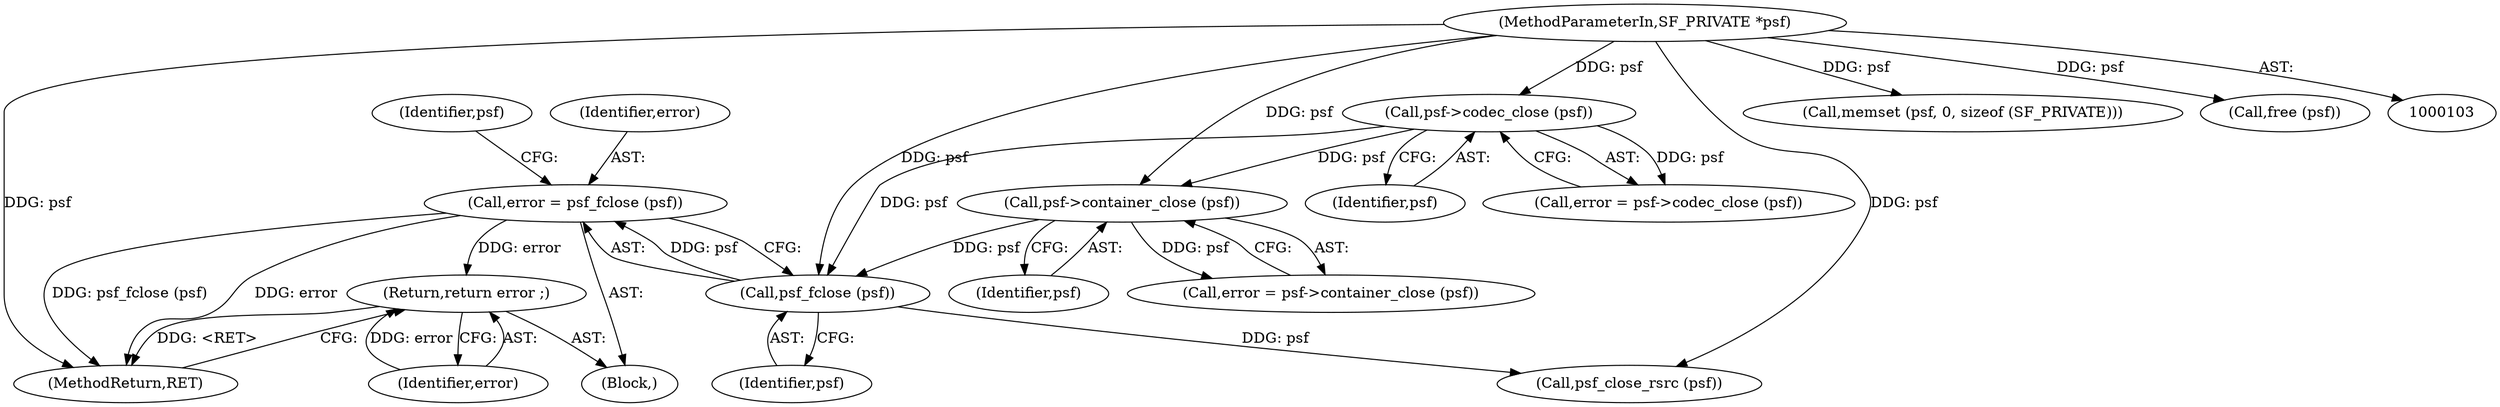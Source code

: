 digraph "0_libsndfile_708e996c87c5fae77b104ccfeb8f6db784c32074_18@API" {
"1000133" [label="(Call,error = psf_fclose (psf))"];
"1000135" [label="(Call,psf_fclose (psf))"];
"1000131" [label="(Call,psf->container_close (psf))"];
"1000118" [label="(Call,psf->codec_close (psf))"];
"1000104" [label="(MethodParameterIn,SF_PRIVATE *psf)"];
"1000251" [label="(Return,return error ;)"];
"1000133" [label="(Call,error = psf_fclose (psf))"];
"1000253" [label="(MethodReturn,RET)"];
"1000135" [label="(Call,psf_fclose (psf))"];
"1000129" [label="(Call,error = psf->container_close (psf))"];
"1000134" [label="(Identifier,error)"];
"1000137" [label="(Call,psf_close_rsrc (psf))"];
"1000244" [label="(Call,memset (psf, 0, sizeof (SF_PRIVATE)))"];
"1000249" [label="(Call,free (psf))"];
"1000252" [label="(Identifier,error)"];
"1000104" [label="(MethodParameterIn,SF_PRIVATE *psf)"];
"1000138" [label="(Identifier,psf)"];
"1000119" [label="(Identifier,psf)"];
"1000105" [label="(Block,)"];
"1000131" [label="(Call,psf->container_close (psf))"];
"1000132" [label="(Identifier,psf)"];
"1000116" [label="(Call,error = psf->codec_close (psf))"];
"1000118" [label="(Call,psf->codec_close (psf))"];
"1000251" [label="(Return,return error ;)"];
"1000136" [label="(Identifier,psf)"];
"1000133" -> "1000105"  [label="AST: "];
"1000133" -> "1000135"  [label="CFG: "];
"1000134" -> "1000133"  [label="AST: "];
"1000135" -> "1000133"  [label="AST: "];
"1000138" -> "1000133"  [label="CFG: "];
"1000133" -> "1000253"  [label="DDG: error"];
"1000133" -> "1000253"  [label="DDG: psf_fclose (psf)"];
"1000135" -> "1000133"  [label="DDG: psf"];
"1000133" -> "1000251"  [label="DDG: error"];
"1000135" -> "1000136"  [label="CFG: "];
"1000136" -> "1000135"  [label="AST: "];
"1000131" -> "1000135"  [label="DDG: psf"];
"1000118" -> "1000135"  [label="DDG: psf"];
"1000104" -> "1000135"  [label="DDG: psf"];
"1000135" -> "1000137"  [label="DDG: psf"];
"1000131" -> "1000129"  [label="AST: "];
"1000131" -> "1000132"  [label="CFG: "];
"1000132" -> "1000131"  [label="AST: "];
"1000129" -> "1000131"  [label="CFG: "];
"1000131" -> "1000129"  [label="DDG: psf"];
"1000118" -> "1000131"  [label="DDG: psf"];
"1000104" -> "1000131"  [label="DDG: psf"];
"1000118" -> "1000116"  [label="AST: "];
"1000118" -> "1000119"  [label="CFG: "];
"1000119" -> "1000118"  [label="AST: "];
"1000116" -> "1000118"  [label="CFG: "];
"1000118" -> "1000116"  [label="DDG: psf"];
"1000104" -> "1000118"  [label="DDG: psf"];
"1000104" -> "1000103"  [label="AST: "];
"1000104" -> "1000253"  [label="DDG: psf"];
"1000104" -> "1000137"  [label="DDG: psf"];
"1000104" -> "1000244"  [label="DDG: psf"];
"1000104" -> "1000249"  [label="DDG: psf"];
"1000251" -> "1000105"  [label="AST: "];
"1000251" -> "1000252"  [label="CFG: "];
"1000252" -> "1000251"  [label="AST: "];
"1000253" -> "1000251"  [label="CFG: "];
"1000251" -> "1000253"  [label="DDG: <RET>"];
"1000252" -> "1000251"  [label="DDG: error"];
}
